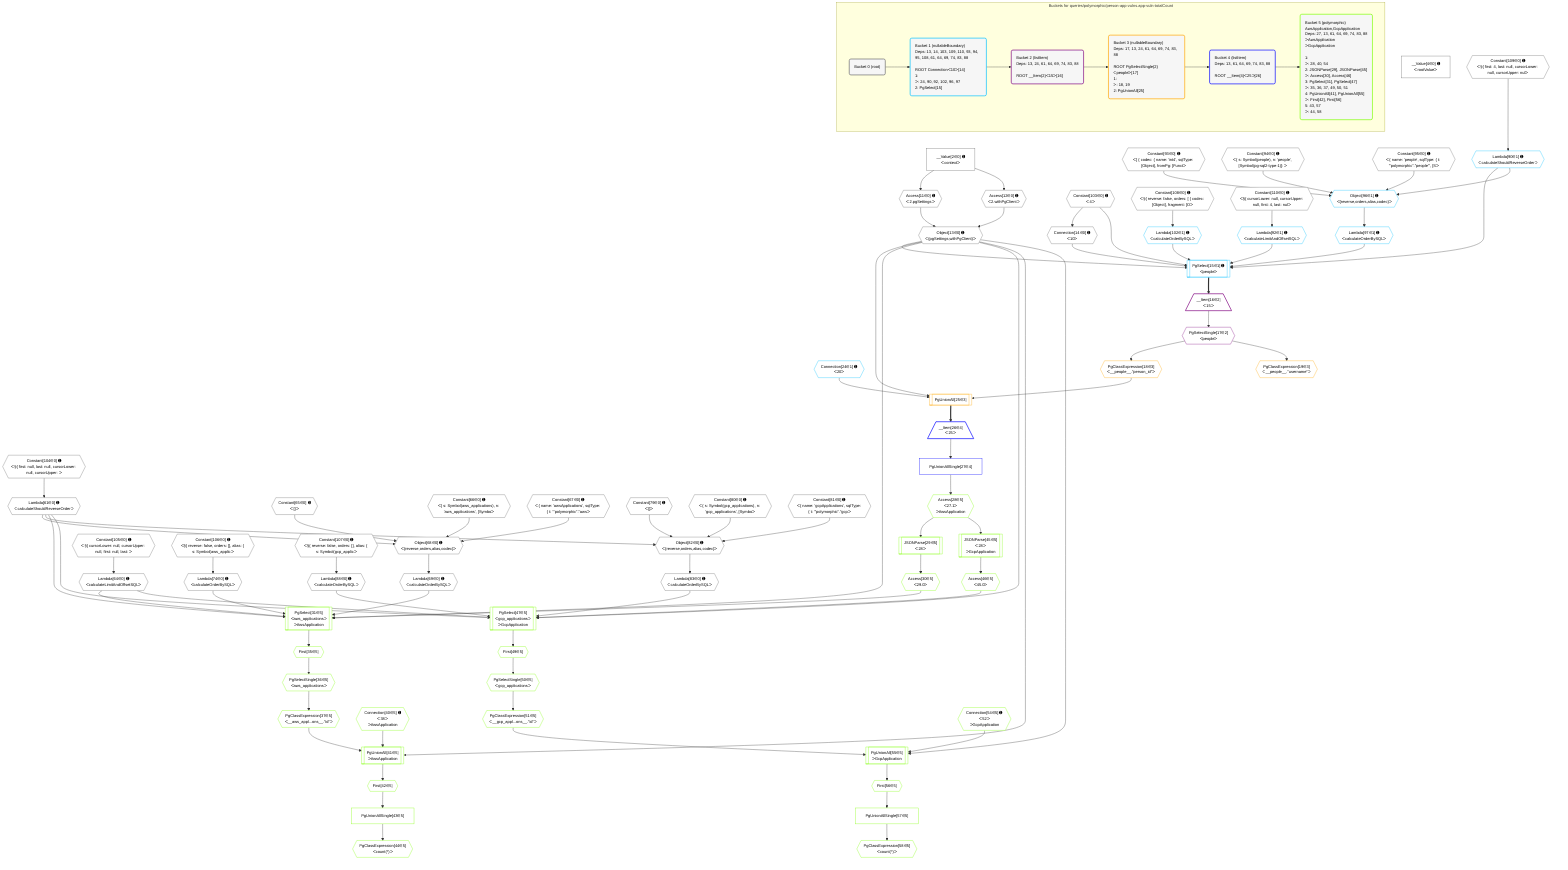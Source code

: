 %%{init: {'themeVariables': { 'fontSize': '12px'}}}%%
graph TD
    classDef path fill:#eee,stroke:#000,color:#000
    classDef plan fill:#fff,stroke-width:1px,color:#000
    classDef itemplan fill:#fff,stroke-width:2px,color:#000
    classDef unbatchedplan fill:#dff,stroke-width:1px,color:#000
    classDef sideeffectplan fill:#fcc,stroke-width:2px,color:#000
    classDef bucket fill:#f6f6f6,color:#000,stroke-width:2px,text-align:left


    %% plan dependencies
    Object68{{"Object[68∈0] ➊<br />ᐸ{reverse,orders,alias,codec}ᐳ"}}:::plan
    Lambda61{{"Lambda[61∈0] ➊<br />ᐸcalculateShouldReverseOrderᐳ"}}:::plan
    Constant65{{"Constant[65∈0] ➊<br />ᐸ[]ᐳ"}}:::plan
    Constant66{{"Constant[66∈0] ➊<br />ᐸ{ s: Symbol(aws_applications), n: 'aws_applications', [Symboᐳ"}}:::plan
    Constant67{{"Constant[67∈0] ➊<br />ᐸ{ name: 'awsApplications', sqlType: { t: '”polymorphic”.”awsᐳ"}}:::plan
    Lambda61 & Constant65 & Constant66 & Constant67 --> Object68
    Object82{{"Object[82∈0] ➊<br />ᐸ{reverse,orders,alias,codec}ᐳ"}}:::plan
    Constant79{{"Constant[79∈0] ➊<br />ᐸ[]ᐳ"}}:::plan
    Constant80{{"Constant[80∈0] ➊<br />ᐸ{ s: Symbol(gcp_applications), n: 'gcp_applications', [Symboᐳ"}}:::plan
    Constant81{{"Constant[81∈0] ➊<br />ᐸ{ name: 'gcpApplications', sqlType: { t: '”polymorphic”.”gcpᐳ"}}:::plan
    Lambda61 & Constant79 & Constant80 & Constant81 --> Object82
    Object13{{"Object[13∈0] ➊<br />ᐸ{pgSettings,withPgClient}ᐳ"}}:::plan
    Access11{{"Access[11∈0] ➊<br />ᐸ2.pgSettingsᐳ"}}:::plan
    Access12{{"Access[12∈0] ➊<br />ᐸ2.withPgClientᐳ"}}:::plan
    Access11 & Access12 --> Object13
    __Value2["__Value[2∈0] ➊<br />ᐸcontextᐳ"]:::plan
    __Value2 --> Access11
    __Value2 --> Access12
    Connection14{{"Connection[14∈0] ➊<br />ᐸ10ᐳ"}}:::plan
    Constant103{{"Constant[103∈0] ➊<br />ᐸ4ᐳ"}}:::plan
    Constant103 --> Connection14
    Constant104{{"Constant[104∈0] ➊<br />ᐸ§{ first: null, last: null, cursorLower: null, cursorUpper: ᐳ"}}:::plan
    Constant104 --> Lambda61
    Lambda64{{"Lambda[64∈0] ➊<br />ᐸcalculateLimitAndOffsetSQLᐳ"}}:::plan
    Constant105{{"Constant[105∈0] ➊<br />ᐸ§{ cursorLower: null, cursorUpper: null, first: null, last: ᐳ"}}:::plan
    Constant105 --> Lambda64
    Lambda69{{"Lambda[69∈0] ➊<br />ᐸcalculateOrderBySQLᐳ"}}:::plan
    Object68 --> Lambda69
    Lambda74{{"Lambda[74∈0] ➊<br />ᐸcalculateOrderBySQLᐳ"}}:::plan
    Constant106{{"Constant[106∈0] ➊<br />ᐸ§{ reverse: false, orders: [], alias: { s: Symbol(aws_applicᐳ"}}:::plan
    Constant106 --> Lambda74
    Lambda83{{"Lambda[83∈0] ➊<br />ᐸcalculateOrderBySQLᐳ"}}:::plan
    Object82 --> Lambda83
    Lambda88{{"Lambda[88∈0] ➊<br />ᐸcalculateOrderBySQLᐳ"}}:::plan
    Constant107{{"Constant[107∈0] ➊<br />ᐸ§{ reverse: false, orders: [], alias: { s: Symbol(gcp_applicᐳ"}}:::plan
    Constant107 --> Lambda88
    __Value4["__Value[4∈0] ➊<br />ᐸrootValueᐳ"]:::plan
    Constant93{{"Constant[93∈0] ➊<br />ᐸ[ { codec: { name: 'int4', sqlType: [Object], fromPg: [Functᐳ"}}:::plan
    Constant94{{"Constant[94∈0] ➊<br />ᐸ{ s: Symbol(people), n: 'people', [Symbol(pg-sql2-type-1)]: ᐳ"}}:::plan
    Constant95{{"Constant[95∈0] ➊<br />ᐸ{ name: 'people', sqlType: { t: '”polymorphic”.”people”', [Sᐳ"}}:::plan
    Constant108{{"Constant[108∈0] ➊<br />ᐸ§{ reverse: false, orders: [ { codec: [Object], fragment: [Oᐳ"}}:::plan
    Constant109{{"Constant[109∈0] ➊<br />ᐸ§{ first: 4, last: null, cursorLower: null, cursorUpper: nulᐳ"}}:::plan
    Constant110{{"Constant[110∈0] ➊<br />ᐸ§{ cursorLower: null, cursorUpper: null, first: 4, last: nulᐳ"}}:::plan
    PgSelect15[["PgSelect[15∈1] ➊<br />ᐸpeopleᐳ"]]:::plan
    Lambda90{{"Lambda[90∈1] ➊<br />ᐸcalculateShouldReverseOrderᐳ"}}:::plan
    Lambda92{{"Lambda[92∈1] ➊<br />ᐸcalculateLimitAndOffsetSQLᐳ"}}:::plan
    Lambda97{{"Lambda[97∈1] ➊<br />ᐸcalculateOrderBySQLᐳ"}}:::plan
    Lambda102{{"Lambda[102∈1] ➊<br />ᐸcalculateOrderBySQLᐳ"}}:::plan
    Object13 & Connection14 & Constant103 & Lambda90 & Lambda92 & Lambda97 & Lambda102 --> PgSelect15
    Object96{{"Object[96∈1] ➊<br />ᐸ{reverse,orders,alias,codec}ᐳ"}}:::plan
    Lambda90 & Constant93 & Constant94 & Constant95 --> Object96
    Constant109 --> Lambda90
    Constant110 --> Lambda92
    Object96 --> Lambda97
    Constant108 --> Lambda102
    Connection24{{"Connection[24∈1] ➊<br />ᐸ20ᐳ"}}:::plan
    __Item16[/"__Item[16∈2]<br />ᐸ15ᐳ"\]:::itemplan
    PgSelect15 ==> __Item16
    PgSelectSingle17{{"PgSelectSingle[17∈2]<br />ᐸpeopleᐳ"}}:::plan
    __Item16 --> PgSelectSingle17
    PgUnionAll25[["PgUnionAll[25∈3]"]]:::plan
    PgClassExpression18{{"PgClassExpression[18∈3]<br />ᐸ__people__.”person_id”ᐳ"}}:::plan
    Object13 & PgClassExpression18 & Connection24 --> PgUnionAll25
    PgSelectSingle17 --> PgClassExpression18
    PgClassExpression19{{"PgClassExpression[19∈3]<br />ᐸ__people__.”username”ᐳ"}}:::plan
    PgSelectSingle17 --> PgClassExpression19
    __Item26[/"__Item[26∈4]<br />ᐸ25ᐳ"\]:::itemplan
    PgUnionAll25 ==> __Item26
    PgUnionAllSingle27["PgUnionAllSingle[27∈4]"]:::plan
    __Item26 --> PgUnionAllSingle27
    PgSelect31[["PgSelect[31∈5]<br />ᐸaws_applicationsᐳ<br />ᐳAwsApplication"]]:::plan
    Access30{{"Access[30∈5]<br />ᐸ29.0ᐳ"}}:::plan
    Object13 & Access30 & Lambda61 & Lambda64 & Lambda69 & Lambda74 --> PgSelect31
    PgSelect47[["PgSelect[47∈5]<br />ᐸgcp_applicationsᐳ<br />ᐳGcpApplication"]]:::plan
    Access46{{"Access[46∈5]<br />ᐸ45.0ᐳ"}}:::plan
    Object13 & Access46 & Lambda61 & Lambda64 & Lambda83 & Lambda88 --> PgSelect47
    PgUnionAll41[["PgUnionAll[41∈5]<br />ᐳAwsApplication"]]:::plan
    PgClassExpression37{{"PgClassExpression[37∈5]<br />ᐸ__aws_appl...ons__.”id”ᐳ"}}:::plan
    Connection40{{"Connection[40∈5] ➊<br />ᐸ38ᐳ<br />ᐳAwsApplication"}}:::plan
    Object13 & PgClassExpression37 & Connection40 --> PgUnionAll41
    PgUnionAll55[["PgUnionAll[55∈5]<br />ᐳGcpApplication"]]:::plan
    PgClassExpression51{{"PgClassExpression[51∈5]<br />ᐸ__gcp_appl...ons__.”id”ᐳ"}}:::plan
    Connection54{{"Connection[54∈5] ➊<br />ᐸ52ᐳ<br />ᐳGcpApplication"}}:::plan
    Object13 & PgClassExpression51 & Connection54 --> PgUnionAll55
    Access28{{"Access[28∈5]<br />ᐸ27.1ᐳ<br />ᐳAwsApplication"}}:::plan
    PgUnionAllSingle27 --> Access28
    JSONParse29[["JSONParse[29∈5]<br />ᐸ28ᐳ"]]:::plan
    Access28 --> JSONParse29
    JSONParse29 --> Access30
    First35{{"First[35∈5]"}}:::plan
    PgSelect31 --> First35
    PgSelectSingle36{{"PgSelectSingle[36∈5]<br />ᐸaws_applicationsᐳ"}}:::plan
    First35 --> PgSelectSingle36
    PgSelectSingle36 --> PgClassExpression37
    First42{{"First[42∈5]"}}:::plan
    PgUnionAll41 --> First42
    PgUnionAllSingle43["PgUnionAllSingle[43∈5]"]:::plan
    First42 --> PgUnionAllSingle43
    PgClassExpression44{{"PgClassExpression[44∈5]<br />ᐸcount(*)ᐳ"}}:::plan
    PgUnionAllSingle43 --> PgClassExpression44
    JSONParse45[["JSONParse[45∈5]<br />ᐸ28ᐳ<br />ᐳGcpApplication"]]:::plan
    Access28 --> JSONParse45
    JSONParse45 --> Access46
    First49{{"First[49∈5]"}}:::plan
    PgSelect47 --> First49
    PgSelectSingle50{{"PgSelectSingle[50∈5]<br />ᐸgcp_applicationsᐳ"}}:::plan
    First49 --> PgSelectSingle50
    PgSelectSingle50 --> PgClassExpression51
    First56{{"First[56∈5]"}}:::plan
    PgUnionAll55 --> First56
    PgUnionAllSingle57["PgUnionAllSingle[57∈5]"]:::plan
    First56 --> PgUnionAllSingle57
    PgClassExpression58{{"PgClassExpression[58∈5]<br />ᐸcount(*)ᐳ"}}:::plan
    PgUnionAllSingle57 --> PgClassExpression58

    %% define steps

    subgraph "Buckets for queries/polymorphic/person-app-vulns.app-vuln-totalCount"
    Bucket0("Bucket 0 (root)"):::bucket
    classDef bucket0 stroke:#696969
    class Bucket0,__Value2,__Value4,Access11,Access12,Object13,Connection14,Lambda61,Lambda64,Constant65,Constant66,Constant67,Object68,Lambda69,Lambda74,Constant79,Constant80,Constant81,Object82,Lambda83,Lambda88,Constant93,Constant94,Constant95,Constant103,Constant104,Constant105,Constant106,Constant107,Constant108,Constant109,Constant110 bucket0
    Bucket1("Bucket 1 (nullableBoundary)<br />Deps: 13, 14, 103, 109, 110, 93, 94, 95, 108, 61, 64, 69, 74, 83, 88<br /><br />ROOT Connectionᐸ10ᐳ[14]<br />1: <br />ᐳ: 24, 90, 92, 102, 96, 97<br />2: PgSelect[15]"):::bucket
    classDef bucket1 stroke:#00bfff
    class Bucket1,PgSelect15,Connection24,Lambda90,Lambda92,Object96,Lambda97,Lambda102 bucket1
    Bucket2("Bucket 2 (listItem)<br />Deps: 13, 24, 61, 64, 69, 74, 83, 88<br /><br />ROOT __Item{2}ᐸ15ᐳ[16]"):::bucket
    classDef bucket2 stroke:#7f007f
    class Bucket2,__Item16,PgSelectSingle17 bucket2
    Bucket3("Bucket 3 (nullableBoundary)<br />Deps: 17, 13, 24, 61, 64, 69, 74, 83, 88<br /><br />ROOT PgSelectSingle{2}ᐸpeopleᐳ[17]<br />1: <br />ᐳ: 18, 19<br />2: PgUnionAll[25]"):::bucket
    classDef bucket3 stroke:#ffa500
    class Bucket3,PgClassExpression18,PgClassExpression19,PgUnionAll25 bucket3
    Bucket4("Bucket 4 (listItem)<br />Deps: 13, 61, 64, 69, 74, 83, 88<br /><br />ROOT __Item{4}ᐸ25ᐳ[26]"):::bucket
    classDef bucket4 stroke:#0000ff
    class Bucket4,__Item26,PgUnionAllSingle27 bucket4
    Bucket5("Bucket 5 (polymorphic)<br />AwsApplication,GcpApplication<br />Deps: 27, 13, 61, 64, 69, 74, 83, 88<br />ᐳAwsApplication<br />ᐳGcpApplication<br /><br />1: <br />ᐳ: 28, 40, 54<br />2: JSONParse[29], JSONParse[45]<br />ᐳ: Access[30], Access[46]<br />3: PgSelect[31], PgSelect[47]<br />ᐳ: 35, 36, 37, 49, 50, 51<br />4: PgUnionAll[41], PgUnionAll[55]<br />ᐳ: First[42], First[56]<br />5: 43, 57<br />ᐳ: 44, 58"):::bucket
    classDef bucket5 stroke:#7fff00
    class Bucket5,Access28,JSONParse29,Access30,PgSelect31,First35,PgSelectSingle36,PgClassExpression37,Connection40,PgUnionAll41,First42,PgUnionAllSingle43,PgClassExpression44,JSONParse45,Access46,PgSelect47,First49,PgSelectSingle50,PgClassExpression51,Connection54,PgUnionAll55,First56,PgUnionAllSingle57,PgClassExpression58 bucket5
    Bucket0 --> Bucket1
    Bucket1 --> Bucket2
    Bucket2 --> Bucket3
    Bucket3 --> Bucket4
    Bucket4 --> Bucket5
    end